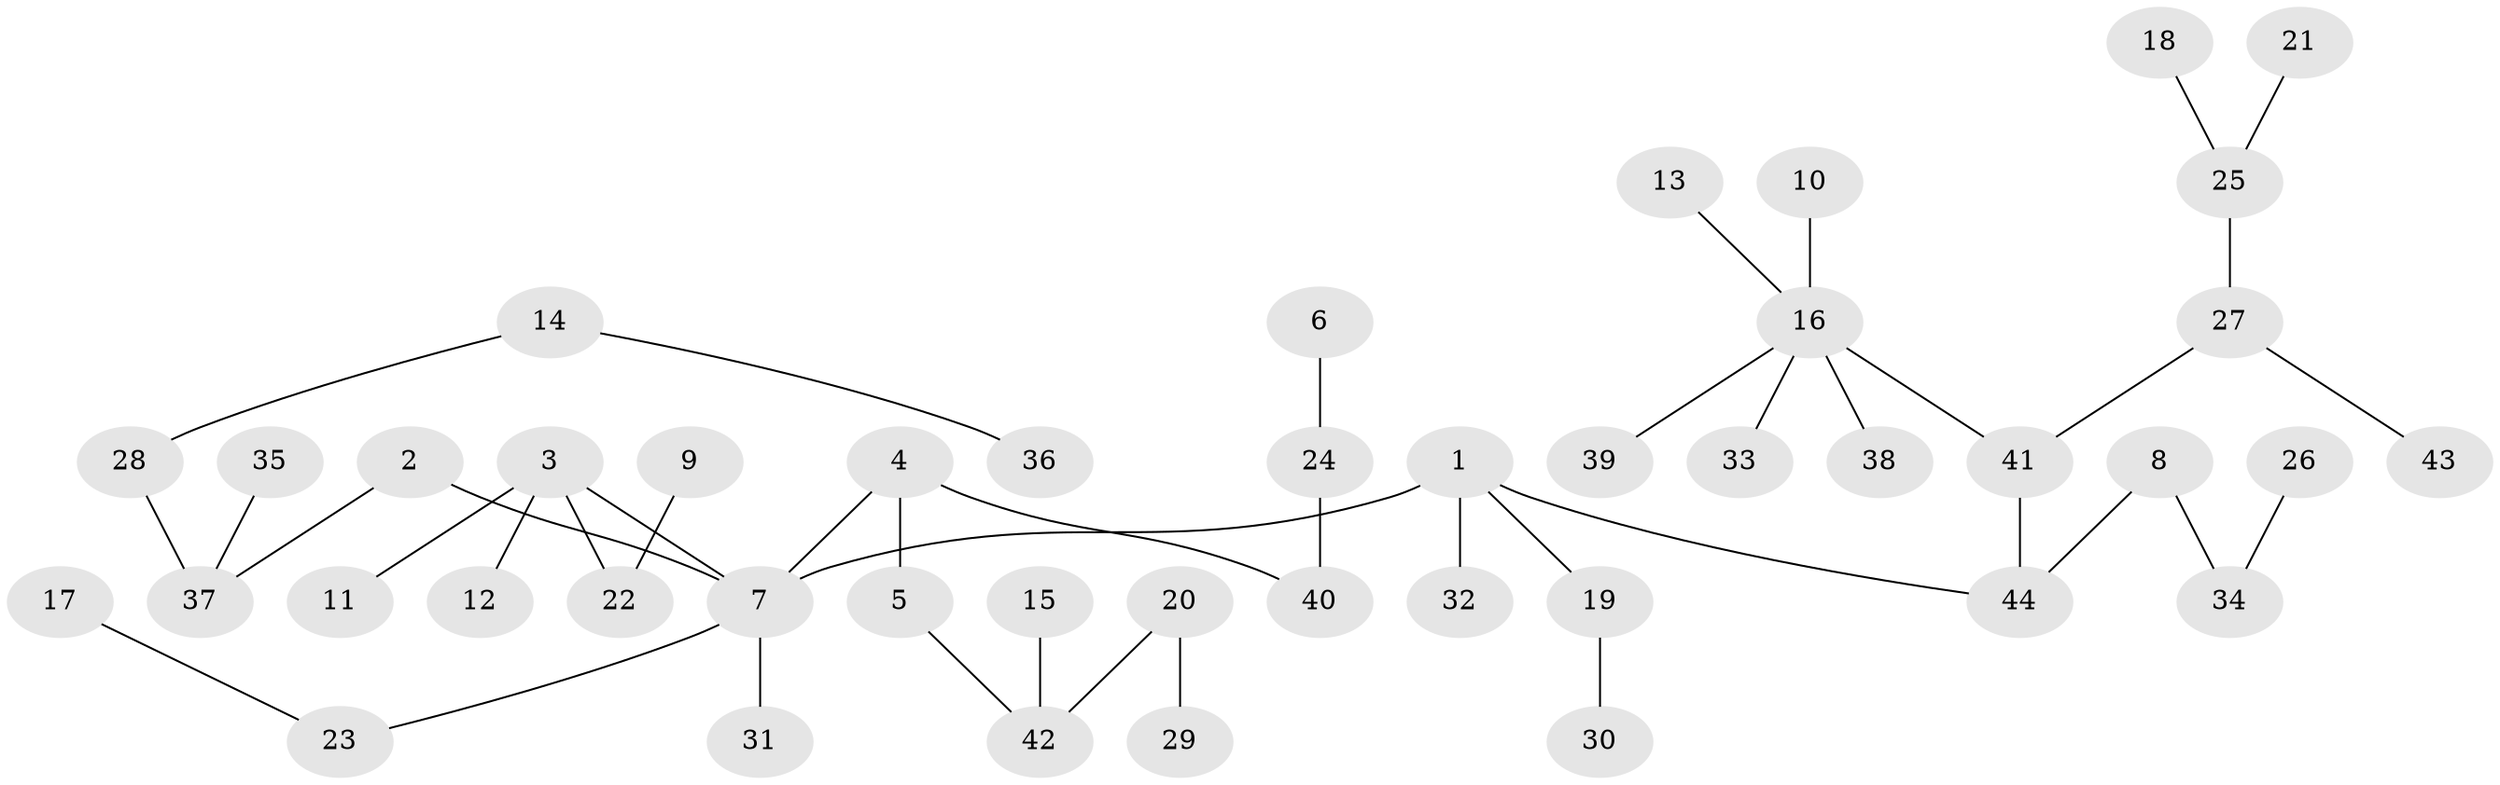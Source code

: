 // original degree distribution, {4: 0.05747126436781609, 7: 0.011494252873563218, 2: 0.21839080459770116, 8: 0.011494252873563218, 3: 0.14942528735632185, 5: 0.034482758620689655, 1: 0.5172413793103449}
// Generated by graph-tools (version 1.1) at 2025/37/03/04/25 23:37:19]
// undirected, 44 vertices, 43 edges
graph export_dot {
  node [color=gray90,style=filled];
  1;
  2;
  3;
  4;
  5;
  6;
  7;
  8;
  9;
  10;
  11;
  12;
  13;
  14;
  15;
  16;
  17;
  18;
  19;
  20;
  21;
  22;
  23;
  24;
  25;
  26;
  27;
  28;
  29;
  30;
  31;
  32;
  33;
  34;
  35;
  36;
  37;
  38;
  39;
  40;
  41;
  42;
  43;
  44;
  1 -- 7 [weight=1.0];
  1 -- 19 [weight=1.0];
  1 -- 32 [weight=1.0];
  1 -- 44 [weight=1.0];
  2 -- 7 [weight=1.0];
  2 -- 37 [weight=1.0];
  3 -- 7 [weight=1.0];
  3 -- 11 [weight=1.0];
  3 -- 12 [weight=1.0];
  3 -- 22 [weight=1.0];
  4 -- 5 [weight=1.0];
  4 -- 7 [weight=1.0];
  4 -- 40 [weight=1.0];
  5 -- 42 [weight=1.0];
  6 -- 24 [weight=1.0];
  7 -- 23 [weight=1.0];
  7 -- 31 [weight=1.0];
  8 -- 34 [weight=1.0];
  8 -- 44 [weight=1.0];
  9 -- 22 [weight=1.0];
  10 -- 16 [weight=1.0];
  13 -- 16 [weight=1.0];
  14 -- 28 [weight=1.0];
  14 -- 36 [weight=1.0];
  15 -- 42 [weight=1.0];
  16 -- 33 [weight=1.0];
  16 -- 38 [weight=1.0];
  16 -- 39 [weight=1.0];
  16 -- 41 [weight=1.0];
  17 -- 23 [weight=1.0];
  18 -- 25 [weight=1.0];
  19 -- 30 [weight=1.0];
  20 -- 29 [weight=1.0];
  20 -- 42 [weight=1.0];
  21 -- 25 [weight=1.0];
  24 -- 40 [weight=1.0];
  25 -- 27 [weight=1.0];
  26 -- 34 [weight=1.0];
  27 -- 41 [weight=1.0];
  27 -- 43 [weight=1.0];
  28 -- 37 [weight=1.0];
  35 -- 37 [weight=1.0];
  41 -- 44 [weight=1.0];
}

